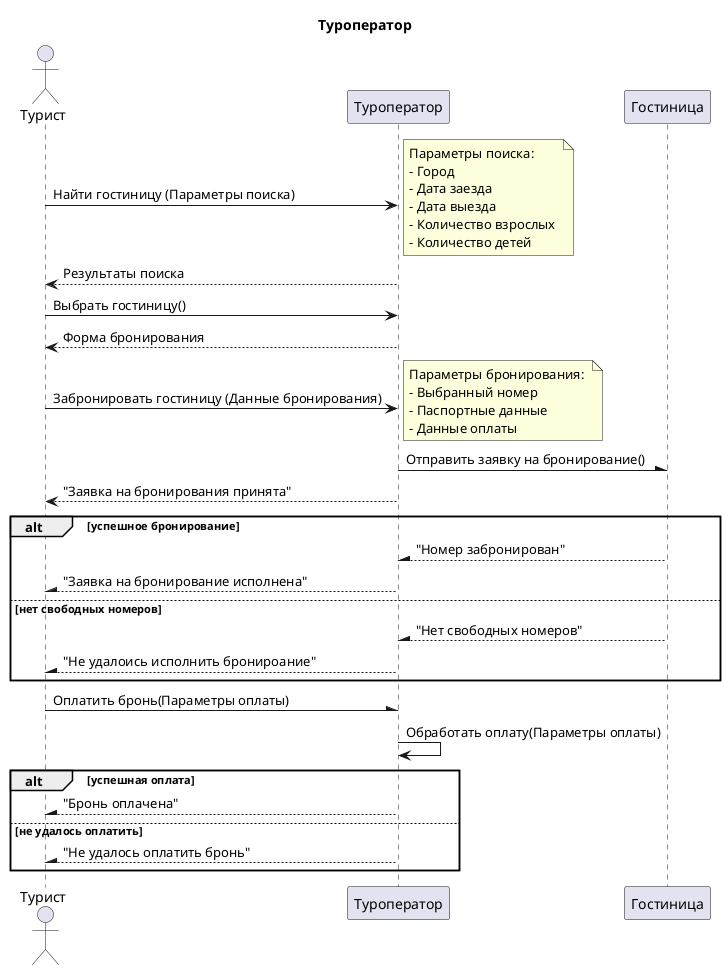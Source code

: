 @startuml 
    title Туроператор
    actor Турист
    participant Туроператор
    participant Гостиница
    
    Турист -> Туроператор: Найти гостиницу (Параметры поиска)
    note right 
        Параметры поиска: 
        - Город 
        - Дата заезда
        - Дата выезда 
        - Количество взрослых 
        - Количество детей
    end note
    Туроператор --> Турист: Результаты поиска

    Турист -> Туроператор: Выбрать гостиницу()
    Туроператор --> Турист: Форма бронирования

    Турист -> Туроператор: Забронировать гостиницу (Данные бронирования)
    note right 
        Параметры бронирования: 
        - Выбранный номер
        - Паспортные данные
        - Данные оплаты
    end note
    Туроператор -\ Гостиница: Отправить заявку на бронирование()
    Туроператор --> Турист: "Заявка на бронирования принята"
    
    alt успешное бронирование
    Гостиница --\ Туроператор: "Номер забронирован"
    Туроператор --\ Турист: "Заявка на бронирование исполнена"
    else нет свободных номеров
    Гостиница --\ Туроператор: "Нет свободных номеров"
    Туроператор --\ Турист: "Не удалоись исполнить бронироание"
    end
    
    Турист -\ Туроператор: Оплатить бронь(Параметры оплаты)
    Туроператор -> Туроператор: Обработать оплату(Параметры оплаты)
    alt успешная оплата
    Туроператор --\ Турист: "Бронь оплачена" 
    else не удалось оплатить
    Туроператор --\ Турист: "Не удалось оплатить бронь"
    end
@enduml